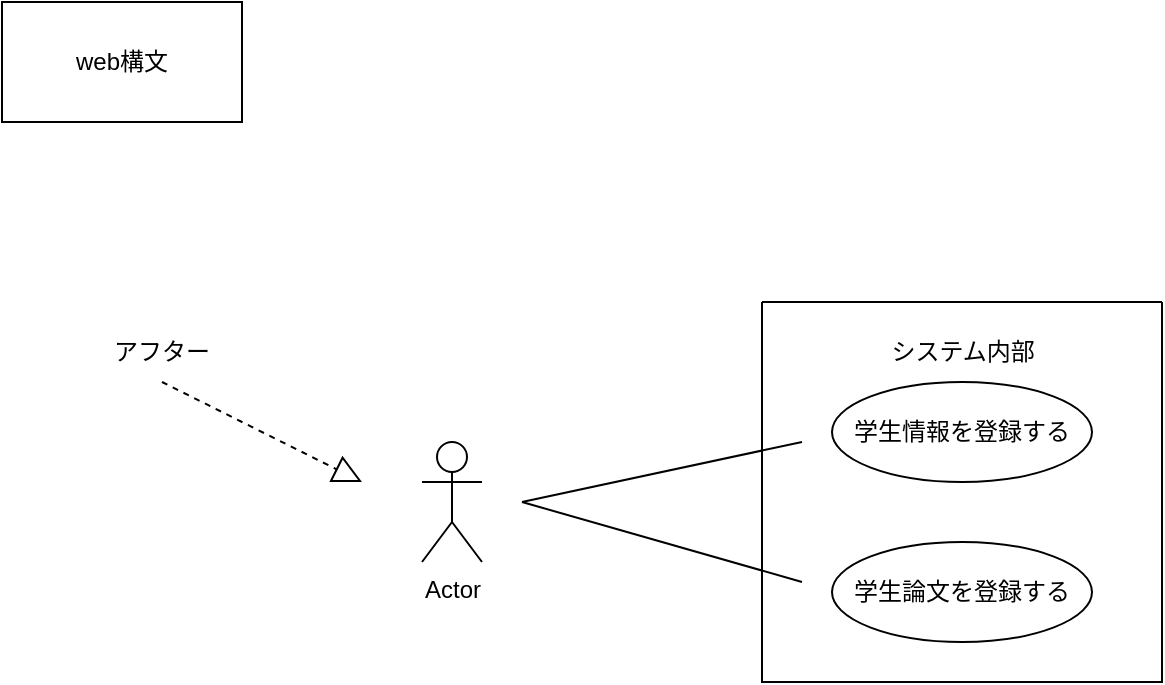 <mxfile version="28.2.1">
  <diagram id="uY5-RRwIo0BSx6Q1QqhO" name="ページ1">
    <mxGraphModel dx="1103" dy="520" grid="1" gridSize="10" guides="1" tooltips="1" connect="1" arrows="1" fold="1" page="1" pageScale="1" pageWidth="827" pageHeight="1169" math="0" shadow="0">
      <root>
        <mxCell id="0" />
        <mxCell id="1" parent="0" />
        <mxCell id="cKouqz_D4hwZFvPdDdeg-2" value="Actor" style="shape=umlActor;verticalLabelPosition=bottom;verticalAlign=top;html=1;outlineConnect=0;" vertex="1" parent="1">
          <mxGeometry x="230" y="250" width="30" height="60" as="geometry" />
        </mxCell>
        <mxCell id="cKouqz_D4hwZFvPdDdeg-3" value="web構文" style="rounded=0;whiteSpace=wrap;html=1;" vertex="1" parent="1">
          <mxGeometry x="20" y="30" width="120" height="60" as="geometry" />
        </mxCell>
        <mxCell id="cKouqz_D4hwZFvPdDdeg-6" value="" style="swimlane;startSize=0;" vertex="1" parent="1">
          <mxGeometry x="400" y="180" width="200" height="190" as="geometry" />
        </mxCell>
        <mxCell id="cKouqz_D4hwZFvPdDdeg-8" value="システム内部" style="text;html=1;align=center;verticalAlign=middle;resizable=0;points=[];autosize=1;strokeColor=none;fillColor=none;" vertex="1" parent="cKouqz_D4hwZFvPdDdeg-6">
          <mxGeometry x="50" y="10" width="100" height="30" as="geometry" />
        </mxCell>
        <mxCell id="cKouqz_D4hwZFvPdDdeg-9" value="学生情報を登録する" style="ellipse;whiteSpace=wrap;html=1;" vertex="1" parent="cKouqz_D4hwZFvPdDdeg-6">
          <mxGeometry x="35" y="40" width="130" height="50" as="geometry" />
        </mxCell>
        <mxCell id="cKouqz_D4hwZFvPdDdeg-10" value="学生論文を登録する" style="ellipse;whiteSpace=wrap;html=1;" vertex="1" parent="cKouqz_D4hwZFvPdDdeg-6">
          <mxGeometry x="35" y="120" width="130" height="50" as="geometry" />
        </mxCell>
        <mxCell id="cKouqz_D4hwZFvPdDdeg-11" value="" style="endArrow=none;html=1;rounded=0;" edge="1" parent="1">
          <mxGeometry width="50" height="50" relative="1" as="geometry">
            <mxPoint x="280" y="280" as="sourcePoint" />
            <mxPoint x="420" y="250" as="targetPoint" />
          </mxGeometry>
        </mxCell>
        <mxCell id="cKouqz_D4hwZFvPdDdeg-12" value="" style="endArrow=none;html=1;rounded=0;" edge="1" parent="1">
          <mxGeometry width="50" height="50" relative="1" as="geometry">
            <mxPoint x="280" y="280" as="sourcePoint" />
            <mxPoint x="420" y="320" as="targetPoint" />
          </mxGeometry>
        </mxCell>
        <mxCell id="cKouqz_D4hwZFvPdDdeg-14" value="アフター" style="text;html=1;align=center;verticalAlign=middle;whiteSpace=wrap;rounded=0;" vertex="1" parent="1">
          <mxGeometry x="70" y="190" width="60" height="30" as="geometry" />
        </mxCell>
        <mxCell id="cKouqz_D4hwZFvPdDdeg-15" value="" style="endArrow=block;dashed=1;endFill=0;endSize=12;html=1;rounded=0;exitX=0.5;exitY=1;exitDx=0;exitDy=0;" edge="1" parent="1" source="cKouqz_D4hwZFvPdDdeg-14">
          <mxGeometry width="160" relative="1" as="geometry">
            <mxPoint x="-60" y="230" as="sourcePoint" />
            <mxPoint x="200" y="270" as="targetPoint" />
          </mxGeometry>
        </mxCell>
      </root>
    </mxGraphModel>
  </diagram>
</mxfile>
